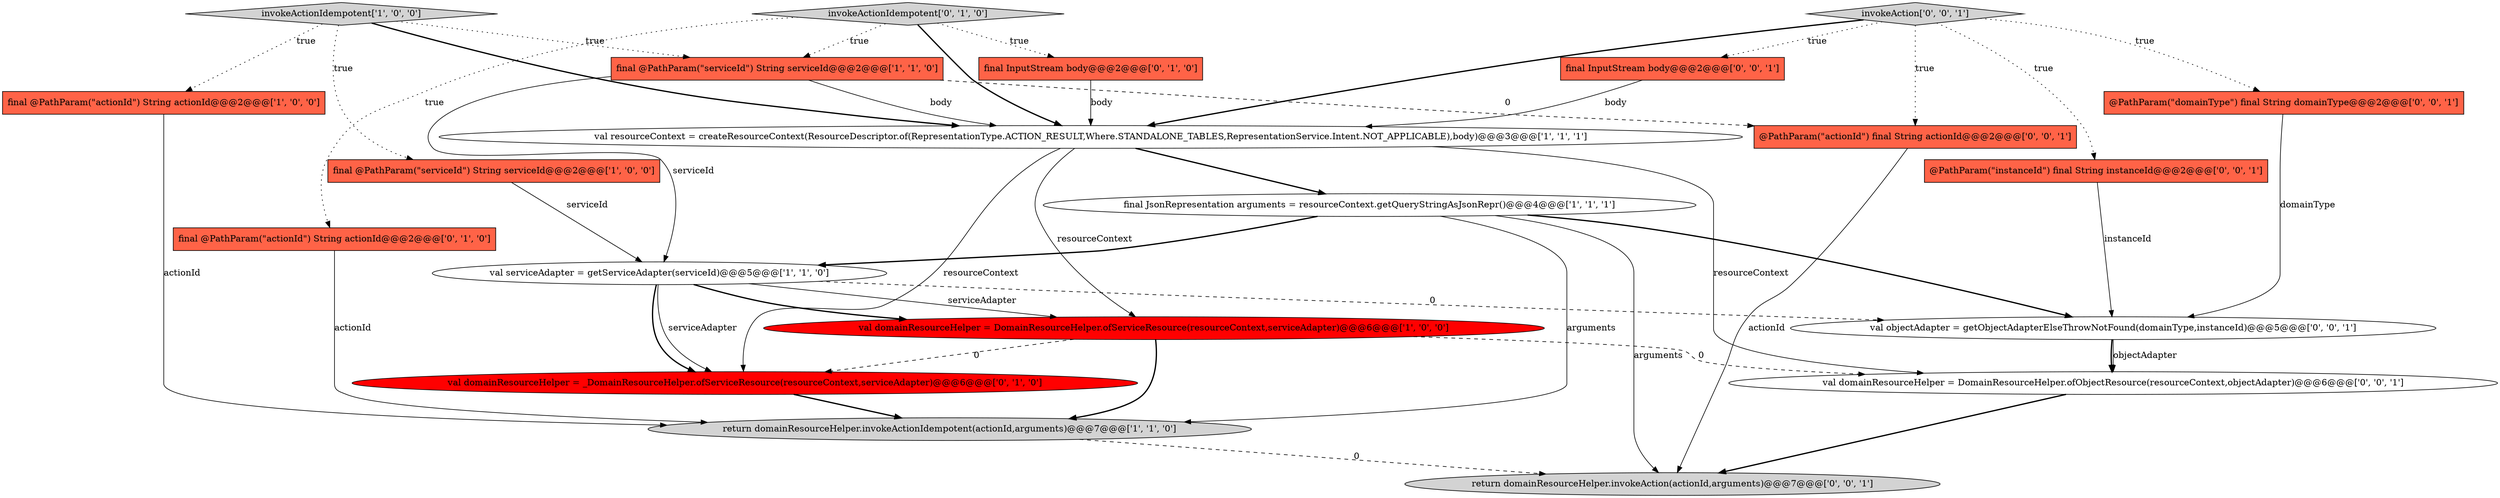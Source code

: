 digraph {
19 [style = filled, label = "@PathParam(\"actionId\") final String actionId@@@2@@@['0', '0', '1']", fillcolor = tomato, shape = box image = "AAA0AAABBB3BBB"];
2 [style = filled, label = "val domainResourceHelper = DomainResourceHelper.ofServiceResource(resourceContext,serviceAdapter)@@@6@@@['1', '0', '0']", fillcolor = red, shape = ellipse image = "AAA1AAABBB1BBB"];
8 [style = filled, label = "final @PathParam(\"serviceId\") String serviceId@@@2@@@['1', '1', '0']", fillcolor = tomato, shape = box image = "AAA0AAABBB1BBB"];
1 [style = filled, label = "return domainResourceHelper.invokeActionIdempotent(actionId,arguments)@@@7@@@['1', '1', '0']", fillcolor = lightgray, shape = ellipse image = "AAA0AAABBB1BBB"];
17 [style = filled, label = "val objectAdapter = getObjectAdapterElseThrowNotFound(domainType,instanceId)@@@5@@@['0', '0', '1']", fillcolor = white, shape = ellipse image = "AAA0AAABBB3BBB"];
0 [style = filled, label = "val serviceAdapter = getServiceAdapter(serviceId)@@@5@@@['1', '1', '0']", fillcolor = white, shape = ellipse image = "AAA0AAABBB1BBB"];
10 [style = filled, label = "val domainResourceHelper = _DomainResourceHelper.ofServiceResource(resourceContext,serviceAdapter)@@@6@@@['0', '1', '0']", fillcolor = red, shape = ellipse image = "AAA1AAABBB2BBB"];
16 [style = filled, label = "invokeAction['0', '0', '1']", fillcolor = lightgray, shape = diamond image = "AAA0AAABBB3BBB"];
20 [style = filled, label = "return domainResourceHelper.invokeAction(actionId,arguments)@@@7@@@['0', '0', '1']", fillcolor = lightgray, shape = ellipse image = "AAA0AAABBB3BBB"];
11 [style = filled, label = "final @PathParam(\"actionId\") String actionId@@@2@@@['0', '1', '0']", fillcolor = tomato, shape = box image = "AAA0AAABBB2BBB"];
13 [style = filled, label = "final InputStream body@@@2@@@['0', '0', '1']", fillcolor = tomato, shape = box image = "AAA0AAABBB3BBB"];
14 [style = filled, label = "@PathParam(\"domainType\") final String domainType@@@2@@@['0', '0', '1']", fillcolor = tomato, shape = box image = "AAA0AAABBB3BBB"];
15 [style = filled, label = "val domainResourceHelper = DomainResourceHelper.ofObjectResource(resourceContext,objectAdapter)@@@6@@@['0', '0', '1']", fillcolor = white, shape = ellipse image = "AAA0AAABBB3BBB"];
6 [style = filled, label = "final @PathParam(\"actionId\") String actionId@@@2@@@['1', '0', '0']", fillcolor = tomato, shape = box image = "AAA0AAABBB1BBB"];
9 [style = filled, label = "final InputStream body@@@2@@@['0', '1', '0']", fillcolor = tomato, shape = box image = "AAA0AAABBB2BBB"];
3 [style = filled, label = "final JsonRepresentation arguments = resourceContext.getQueryStringAsJsonRepr()@@@4@@@['1', '1', '1']", fillcolor = white, shape = ellipse image = "AAA0AAABBB1BBB"];
7 [style = filled, label = "val resourceContext = createResourceContext(ResourceDescriptor.of(RepresentationType.ACTION_RESULT,Where.STANDALONE_TABLES,RepresentationService.Intent.NOT_APPLICABLE),body)@@@3@@@['1', '1', '1']", fillcolor = white, shape = ellipse image = "AAA0AAABBB1BBB"];
4 [style = filled, label = "invokeActionIdempotent['1', '0', '0']", fillcolor = lightgray, shape = diamond image = "AAA0AAABBB1BBB"];
5 [style = filled, label = "final @PathParam(\"serviceId\") String serviceId@@@2@@@['1', '0', '0']", fillcolor = tomato, shape = box image = "AAA0AAABBB1BBB"];
12 [style = filled, label = "invokeActionIdempotent['0', '1', '0']", fillcolor = lightgray, shape = diamond image = "AAA0AAABBB2BBB"];
18 [style = filled, label = "@PathParam(\"instanceId\") final String instanceId@@@2@@@['0', '0', '1']", fillcolor = tomato, shape = box image = "AAA0AAABBB3BBB"];
8->7 [style = solid, label="body"];
4->6 [style = dotted, label="true"];
7->2 [style = solid, label="resourceContext"];
8->0 [style = solid, label="serviceId"];
7->10 [style = solid, label="resourceContext"];
4->5 [style = dotted, label="true"];
16->19 [style = dotted, label="true"];
8->19 [style = dashed, label="0"];
16->13 [style = dotted, label="true"];
12->8 [style = dotted, label="true"];
2->1 [style = bold, label=""];
0->2 [style = bold, label=""];
11->1 [style = solid, label="actionId"];
16->7 [style = bold, label=""];
4->8 [style = dotted, label="true"];
3->20 [style = solid, label="arguments"];
14->17 [style = solid, label="domainType"];
17->15 [style = solid, label="objectAdapter"];
7->15 [style = solid, label="resourceContext"];
0->17 [style = dashed, label="0"];
12->7 [style = bold, label=""];
7->3 [style = bold, label=""];
19->20 [style = solid, label="actionId"];
3->0 [style = bold, label=""];
0->10 [style = solid, label="serviceAdapter"];
4->7 [style = bold, label=""];
2->10 [style = dashed, label="0"];
9->7 [style = solid, label="body"];
12->11 [style = dotted, label="true"];
2->15 [style = dashed, label="0"];
1->20 [style = dashed, label="0"];
3->1 [style = solid, label="arguments"];
0->10 [style = bold, label=""];
5->0 [style = solid, label="serviceId"];
6->1 [style = solid, label="actionId"];
15->20 [style = bold, label=""];
16->14 [style = dotted, label="true"];
0->2 [style = solid, label="serviceAdapter"];
17->15 [style = bold, label=""];
3->17 [style = bold, label=""];
10->1 [style = bold, label=""];
13->7 [style = solid, label="body"];
12->9 [style = dotted, label="true"];
18->17 [style = solid, label="instanceId"];
16->18 [style = dotted, label="true"];
}
